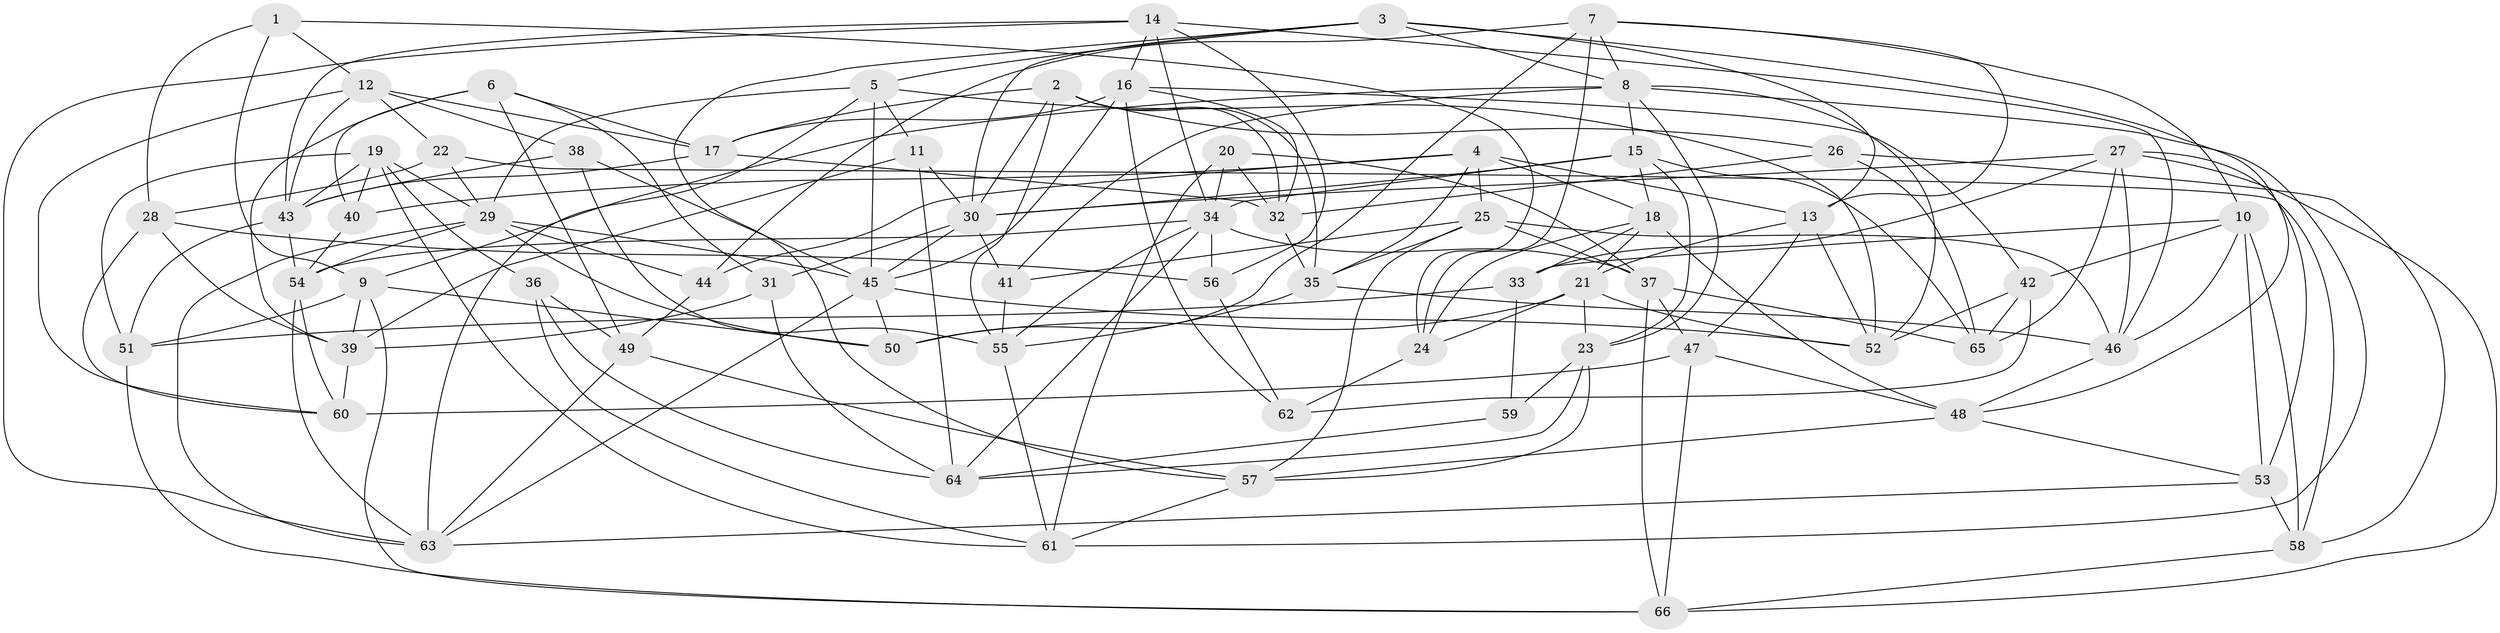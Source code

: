 // original degree distribution, {4: 1.0}
// Generated by graph-tools (version 1.1) at 2025/03/03/09/25 03:03:09]
// undirected, 66 vertices, 183 edges
graph export_dot {
graph [start="1"]
  node [color=gray90,style=filled];
  1;
  2;
  3;
  4;
  5;
  6;
  7;
  8;
  9;
  10;
  11;
  12;
  13;
  14;
  15;
  16;
  17;
  18;
  19;
  20;
  21;
  22;
  23;
  24;
  25;
  26;
  27;
  28;
  29;
  30;
  31;
  32;
  33;
  34;
  35;
  36;
  37;
  38;
  39;
  40;
  41;
  42;
  43;
  44;
  45;
  46;
  47;
  48;
  49;
  50;
  51;
  52;
  53;
  54;
  55;
  56;
  57;
  58;
  59;
  60;
  61;
  62;
  63;
  64;
  65;
  66;
  1 -- 9 [weight=1.0];
  1 -- 12 [weight=1.0];
  1 -- 24 [weight=1.0];
  1 -- 28 [weight=1.0];
  2 -- 17 [weight=1.0];
  2 -- 26 [weight=1.0];
  2 -- 30 [weight=1.0];
  2 -- 32 [weight=1.0];
  2 -- 35 [weight=1.0];
  2 -- 55 [weight=1.0];
  3 -- 5 [weight=1.0];
  3 -- 8 [weight=1.0];
  3 -- 13 [weight=1.0];
  3 -- 30 [weight=1.0];
  3 -- 48 [weight=1.0];
  3 -- 57 [weight=1.0];
  4 -- 13 [weight=1.0];
  4 -- 18 [weight=1.0];
  4 -- 25 [weight=1.0];
  4 -- 35 [weight=1.0];
  4 -- 40 [weight=1.0];
  4 -- 44 [weight=1.0];
  5 -- 11 [weight=1.0];
  5 -- 29 [weight=1.0];
  5 -- 45 [weight=1.0];
  5 -- 52 [weight=1.0];
  5 -- 63 [weight=1.0];
  6 -- 17 [weight=1.0];
  6 -- 31 [weight=1.0];
  6 -- 39 [weight=1.0];
  6 -- 40 [weight=1.0];
  6 -- 49 [weight=2.0];
  7 -- 8 [weight=1.0];
  7 -- 10 [weight=1.0];
  7 -- 13 [weight=1.0];
  7 -- 24 [weight=1.0];
  7 -- 44 [weight=1.0];
  7 -- 50 [weight=1.0];
  8 -- 9 [weight=1.0];
  8 -- 15 [weight=1.0];
  8 -- 23 [weight=1.0];
  8 -- 41 [weight=1.0];
  8 -- 52 [weight=1.0];
  8 -- 61 [weight=1.0];
  9 -- 39 [weight=1.0];
  9 -- 50 [weight=1.0];
  9 -- 51 [weight=1.0];
  9 -- 66 [weight=1.0];
  10 -- 33 [weight=1.0];
  10 -- 42 [weight=1.0];
  10 -- 46 [weight=1.0];
  10 -- 53 [weight=1.0];
  10 -- 58 [weight=1.0];
  11 -- 30 [weight=1.0];
  11 -- 39 [weight=1.0];
  11 -- 64 [weight=1.0];
  12 -- 17 [weight=1.0];
  12 -- 22 [weight=1.0];
  12 -- 38 [weight=1.0];
  12 -- 43 [weight=1.0];
  12 -- 60 [weight=1.0];
  13 -- 21 [weight=1.0];
  13 -- 47 [weight=1.0];
  13 -- 52 [weight=1.0];
  14 -- 16 [weight=1.0];
  14 -- 34 [weight=1.0];
  14 -- 43 [weight=1.0];
  14 -- 46 [weight=1.0];
  14 -- 56 [weight=1.0];
  14 -- 63 [weight=1.0];
  15 -- 18 [weight=1.0];
  15 -- 23 [weight=1.0];
  15 -- 30 [weight=1.0];
  15 -- 34 [weight=1.0];
  15 -- 65 [weight=1.0];
  16 -- 17 [weight=1.0];
  16 -- 32 [weight=1.0];
  16 -- 42 [weight=1.0];
  16 -- 45 [weight=1.0];
  16 -- 62 [weight=1.0];
  17 -- 32 [weight=1.0];
  17 -- 43 [weight=1.0];
  18 -- 21 [weight=1.0];
  18 -- 24 [weight=1.0];
  18 -- 33 [weight=1.0];
  18 -- 48 [weight=1.0];
  19 -- 29 [weight=1.0];
  19 -- 36 [weight=1.0];
  19 -- 40 [weight=1.0];
  19 -- 43 [weight=1.0];
  19 -- 51 [weight=1.0];
  19 -- 61 [weight=1.0];
  20 -- 32 [weight=1.0];
  20 -- 34 [weight=1.0];
  20 -- 37 [weight=1.0];
  20 -- 61 [weight=1.0];
  21 -- 23 [weight=1.0];
  21 -- 24 [weight=1.0];
  21 -- 50 [weight=1.0];
  21 -- 52 [weight=1.0];
  22 -- 28 [weight=1.0];
  22 -- 29 [weight=1.0];
  22 -- 58 [weight=1.0];
  23 -- 57 [weight=1.0];
  23 -- 59 [weight=1.0];
  23 -- 64 [weight=1.0];
  24 -- 62 [weight=2.0];
  25 -- 35 [weight=1.0];
  25 -- 37 [weight=1.0];
  25 -- 41 [weight=1.0];
  25 -- 46 [weight=1.0];
  25 -- 57 [weight=1.0];
  26 -- 32 [weight=1.0];
  26 -- 58 [weight=1.0];
  26 -- 65 [weight=1.0];
  27 -- 30 [weight=1.0];
  27 -- 33 [weight=1.0];
  27 -- 46 [weight=1.0];
  27 -- 53 [weight=1.0];
  27 -- 65 [weight=1.0];
  27 -- 66 [weight=1.0];
  28 -- 39 [weight=1.0];
  28 -- 56 [weight=2.0];
  28 -- 60 [weight=1.0];
  29 -- 44 [weight=1.0];
  29 -- 45 [weight=1.0];
  29 -- 50 [weight=2.0];
  29 -- 54 [weight=1.0];
  29 -- 63 [weight=2.0];
  30 -- 31 [weight=1.0];
  30 -- 41 [weight=1.0];
  30 -- 45 [weight=1.0];
  31 -- 39 [weight=1.0];
  31 -- 64 [weight=1.0];
  32 -- 35 [weight=1.0];
  33 -- 51 [weight=1.0];
  33 -- 59 [weight=2.0];
  34 -- 37 [weight=1.0];
  34 -- 54 [weight=1.0];
  34 -- 55 [weight=1.0];
  34 -- 56 [weight=1.0];
  34 -- 64 [weight=1.0];
  35 -- 46 [weight=1.0];
  35 -- 55 [weight=1.0];
  36 -- 49 [weight=1.0];
  36 -- 61 [weight=1.0];
  36 -- 64 [weight=1.0];
  37 -- 47 [weight=1.0];
  37 -- 65 [weight=1.0];
  37 -- 66 [weight=1.0];
  38 -- 43 [weight=1.0];
  38 -- 45 [weight=1.0];
  38 -- 55 [weight=1.0];
  39 -- 60 [weight=1.0];
  40 -- 54 [weight=1.0];
  41 -- 55 [weight=1.0];
  42 -- 52 [weight=1.0];
  42 -- 62 [weight=1.0];
  42 -- 65 [weight=2.0];
  43 -- 51 [weight=2.0];
  43 -- 54 [weight=1.0];
  44 -- 49 [weight=1.0];
  45 -- 50 [weight=1.0];
  45 -- 52 [weight=1.0];
  45 -- 63 [weight=1.0];
  46 -- 48 [weight=1.0];
  47 -- 48 [weight=1.0];
  47 -- 60 [weight=2.0];
  47 -- 66 [weight=1.0];
  48 -- 53 [weight=1.0];
  48 -- 57 [weight=1.0];
  49 -- 57 [weight=1.0];
  49 -- 63 [weight=1.0];
  51 -- 66 [weight=1.0];
  53 -- 58 [weight=2.0];
  53 -- 63 [weight=1.0];
  54 -- 60 [weight=1.0];
  54 -- 63 [weight=1.0];
  55 -- 61 [weight=1.0];
  56 -- 62 [weight=2.0];
  57 -- 61 [weight=1.0];
  58 -- 66 [weight=1.0];
  59 -- 64 [weight=1.0];
}
